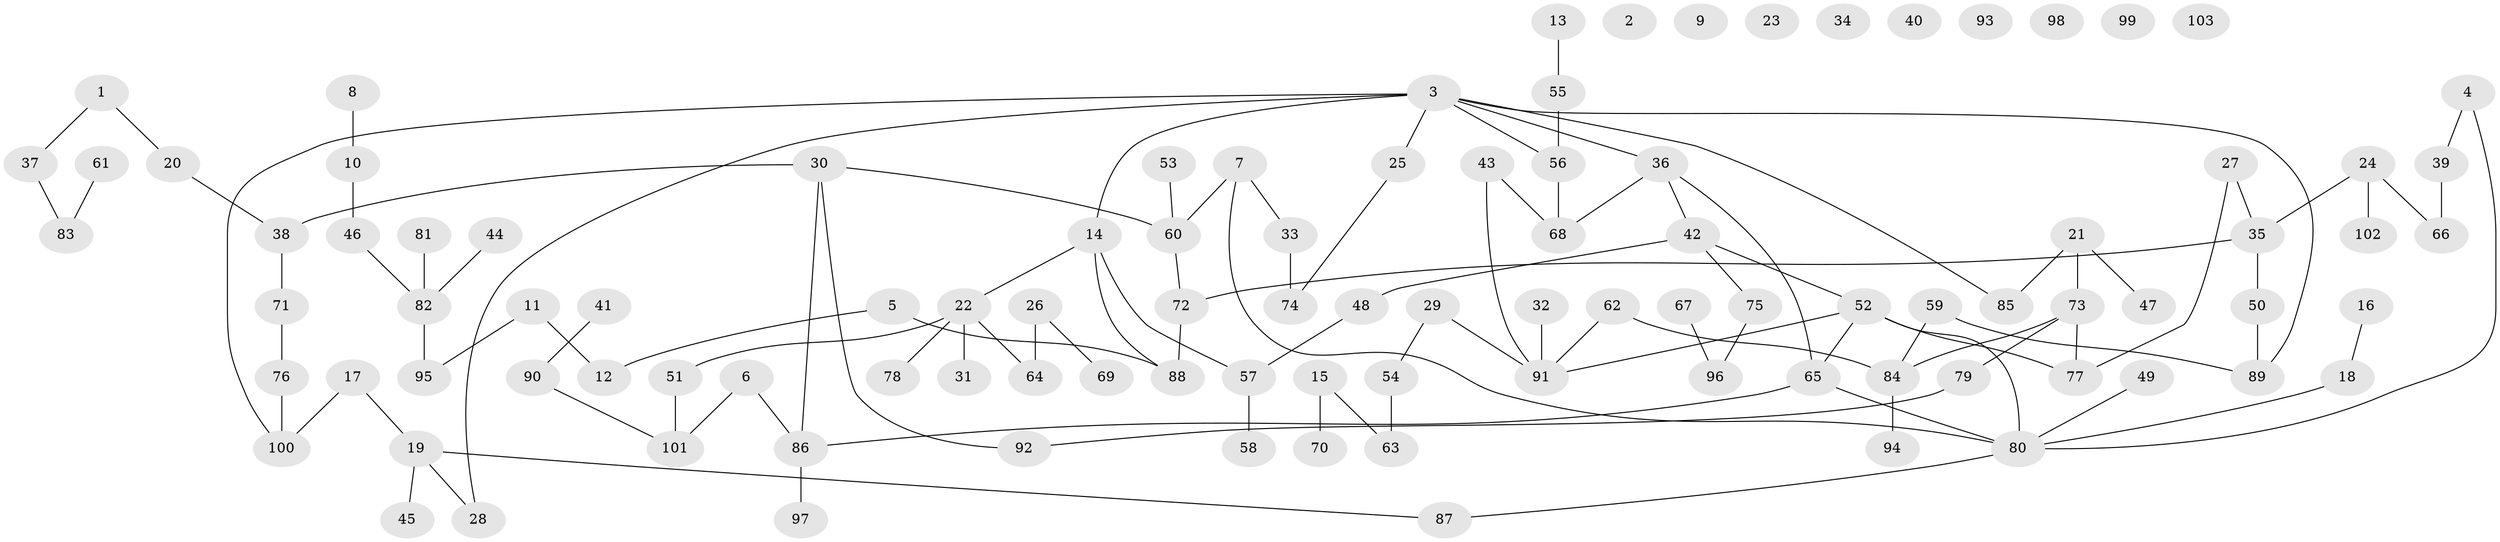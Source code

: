 // coarse degree distribution, {4: 0.18181818181818182, 2: 0.2727272727272727, 3: 0.22727272727272727, 1: 0.13636363636363635, 8: 0.09090909090909091, 5: 0.045454545454545456, 9: 0.045454545454545456}
// Generated by graph-tools (version 1.1) at 2025/35/03/04/25 23:35:46]
// undirected, 103 vertices, 112 edges
graph export_dot {
  node [color=gray90,style=filled];
  1;
  2;
  3;
  4;
  5;
  6;
  7;
  8;
  9;
  10;
  11;
  12;
  13;
  14;
  15;
  16;
  17;
  18;
  19;
  20;
  21;
  22;
  23;
  24;
  25;
  26;
  27;
  28;
  29;
  30;
  31;
  32;
  33;
  34;
  35;
  36;
  37;
  38;
  39;
  40;
  41;
  42;
  43;
  44;
  45;
  46;
  47;
  48;
  49;
  50;
  51;
  52;
  53;
  54;
  55;
  56;
  57;
  58;
  59;
  60;
  61;
  62;
  63;
  64;
  65;
  66;
  67;
  68;
  69;
  70;
  71;
  72;
  73;
  74;
  75;
  76;
  77;
  78;
  79;
  80;
  81;
  82;
  83;
  84;
  85;
  86;
  87;
  88;
  89;
  90;
  91;
  92;
  93;
  94;
  95;
  96;
  97;
  98;
  99;
  100;
  101;
  102;
  103;
  1 -- 20;
  1 -- 37;
  3 -- 14;
  3 -- 25;
  3 -- 28;
  3 -- 36;
  3 -- 56;
  3 -- 85;
  3 -- 89;
  3 -- 100;
  4 -- 39;
  4 -- 80;
  5 -- 12;
  5 -- 88;
  6 -- 86;
  6 -- 101;
  7 -- 33;
  7 -- 60;
  7 -- 80;
  8 -- 10;
  10 -- 46;
  11 -- 12;
  11 -- 95;
  13 -- 55;
  14 -- 22;
  14 -- 57;
  14 -- 88;
  15 -- 63;
  15 -- 70;
  16 -- 18;
  17 -- 19;
  17 -- 100;
  18 -- 80;
  19 -- 28;
  19 -- 45;
  19 -- 87;
  20 -- 38;
  21 -- 47;
  21 -- 73;
  21 -- 85;
  22 -- 31;
  22 -- 51;
  22 -- 64;
  22 -- 78;
  24 -- 35;
  24 -- 66;
  24 -- 102;
  25 -- 74;
  26 -- 64;
  26 -- 69;
  27 -- 35;
  27 -- 77;
  29 -- 54;
  29 -- 91;
  30 -- 38;
  30 -- 60;
  30 -- 86;
  30 -- 92;
  32 -- 91;
  33 -- 74;
  35 -- 50;
  35 -- 72;
  36 -- 42;
  36 -- 65;
  36 -- 68;
  37 -- 83;
  38 -- 71;
  39 -- 66;
  41 -- 90;
  42 -- 48;
  42 -- 52;
  42 -- 75;
  43 -- 68;
  43 -- 91;
  44 -- 82;
  46 -- 82;
  48 -- 57;
  49 -- 80;
  50 -- 89;
  51 -- 101;
  52 -- 65;
  52 -- 77;
  52 -- 80;
  52 -- 91;
  53 -- 60;
  54 -- 63;
  55 -- 56;
  56 -- 68;
  57 -- 58;
  59 -- 84;
  59 -- 89;
  60 -- 72;
  61 -- 83;
  62 -- 84;
  62 -- 91;
  65 -- 80;
  65 -- 86;
  67 -- 96;
  71 -- 76;
  72 -- 88;
  73 -- 77;
  73 -- 79;
  73 -- 84;
  75 -- 96;
  76 -- 100;
  79 -- 92;
  80 -- 87;
  81 -- 82;
  82 -- 95;
  84 -- 94;
  86 -- 97;
  90 -- 101;
}
